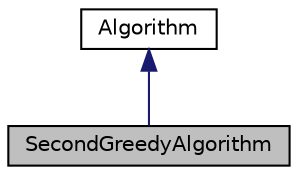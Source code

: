 digraph "SecondGreedyAlgorithm"
{
 // LATEX_PDF_SIZE
  edge [fontname="Helvetica",fontsize="10",labelfontname="Helvetica",labelfontsize="10"];
  node [fontname="Helvetica",fontsize="10",shape=record];
  Node1 [label="SecondGreedyAlgorithm",height=0.2,width=0.4,color="black", fillcolor="grey75", style="filled", fontcolor="black",tooltip="Esta clase representa el segundo algoritmo constructivo voraz del cual la idea ha sido partir de una ..."];
  Node2 -> Node1 [dir="back",color="midnightblue",fontsize="10",style="solid",fontname="Helvetica"];
  Node2 [label="Algorithm",height=0.2,width=0.4,color="black", fillcolor="white", style="filled",URL="$class_algorithm.html",tooltip="Representa una clase que va a permitir aplicar el patrón estrategia."];
}
